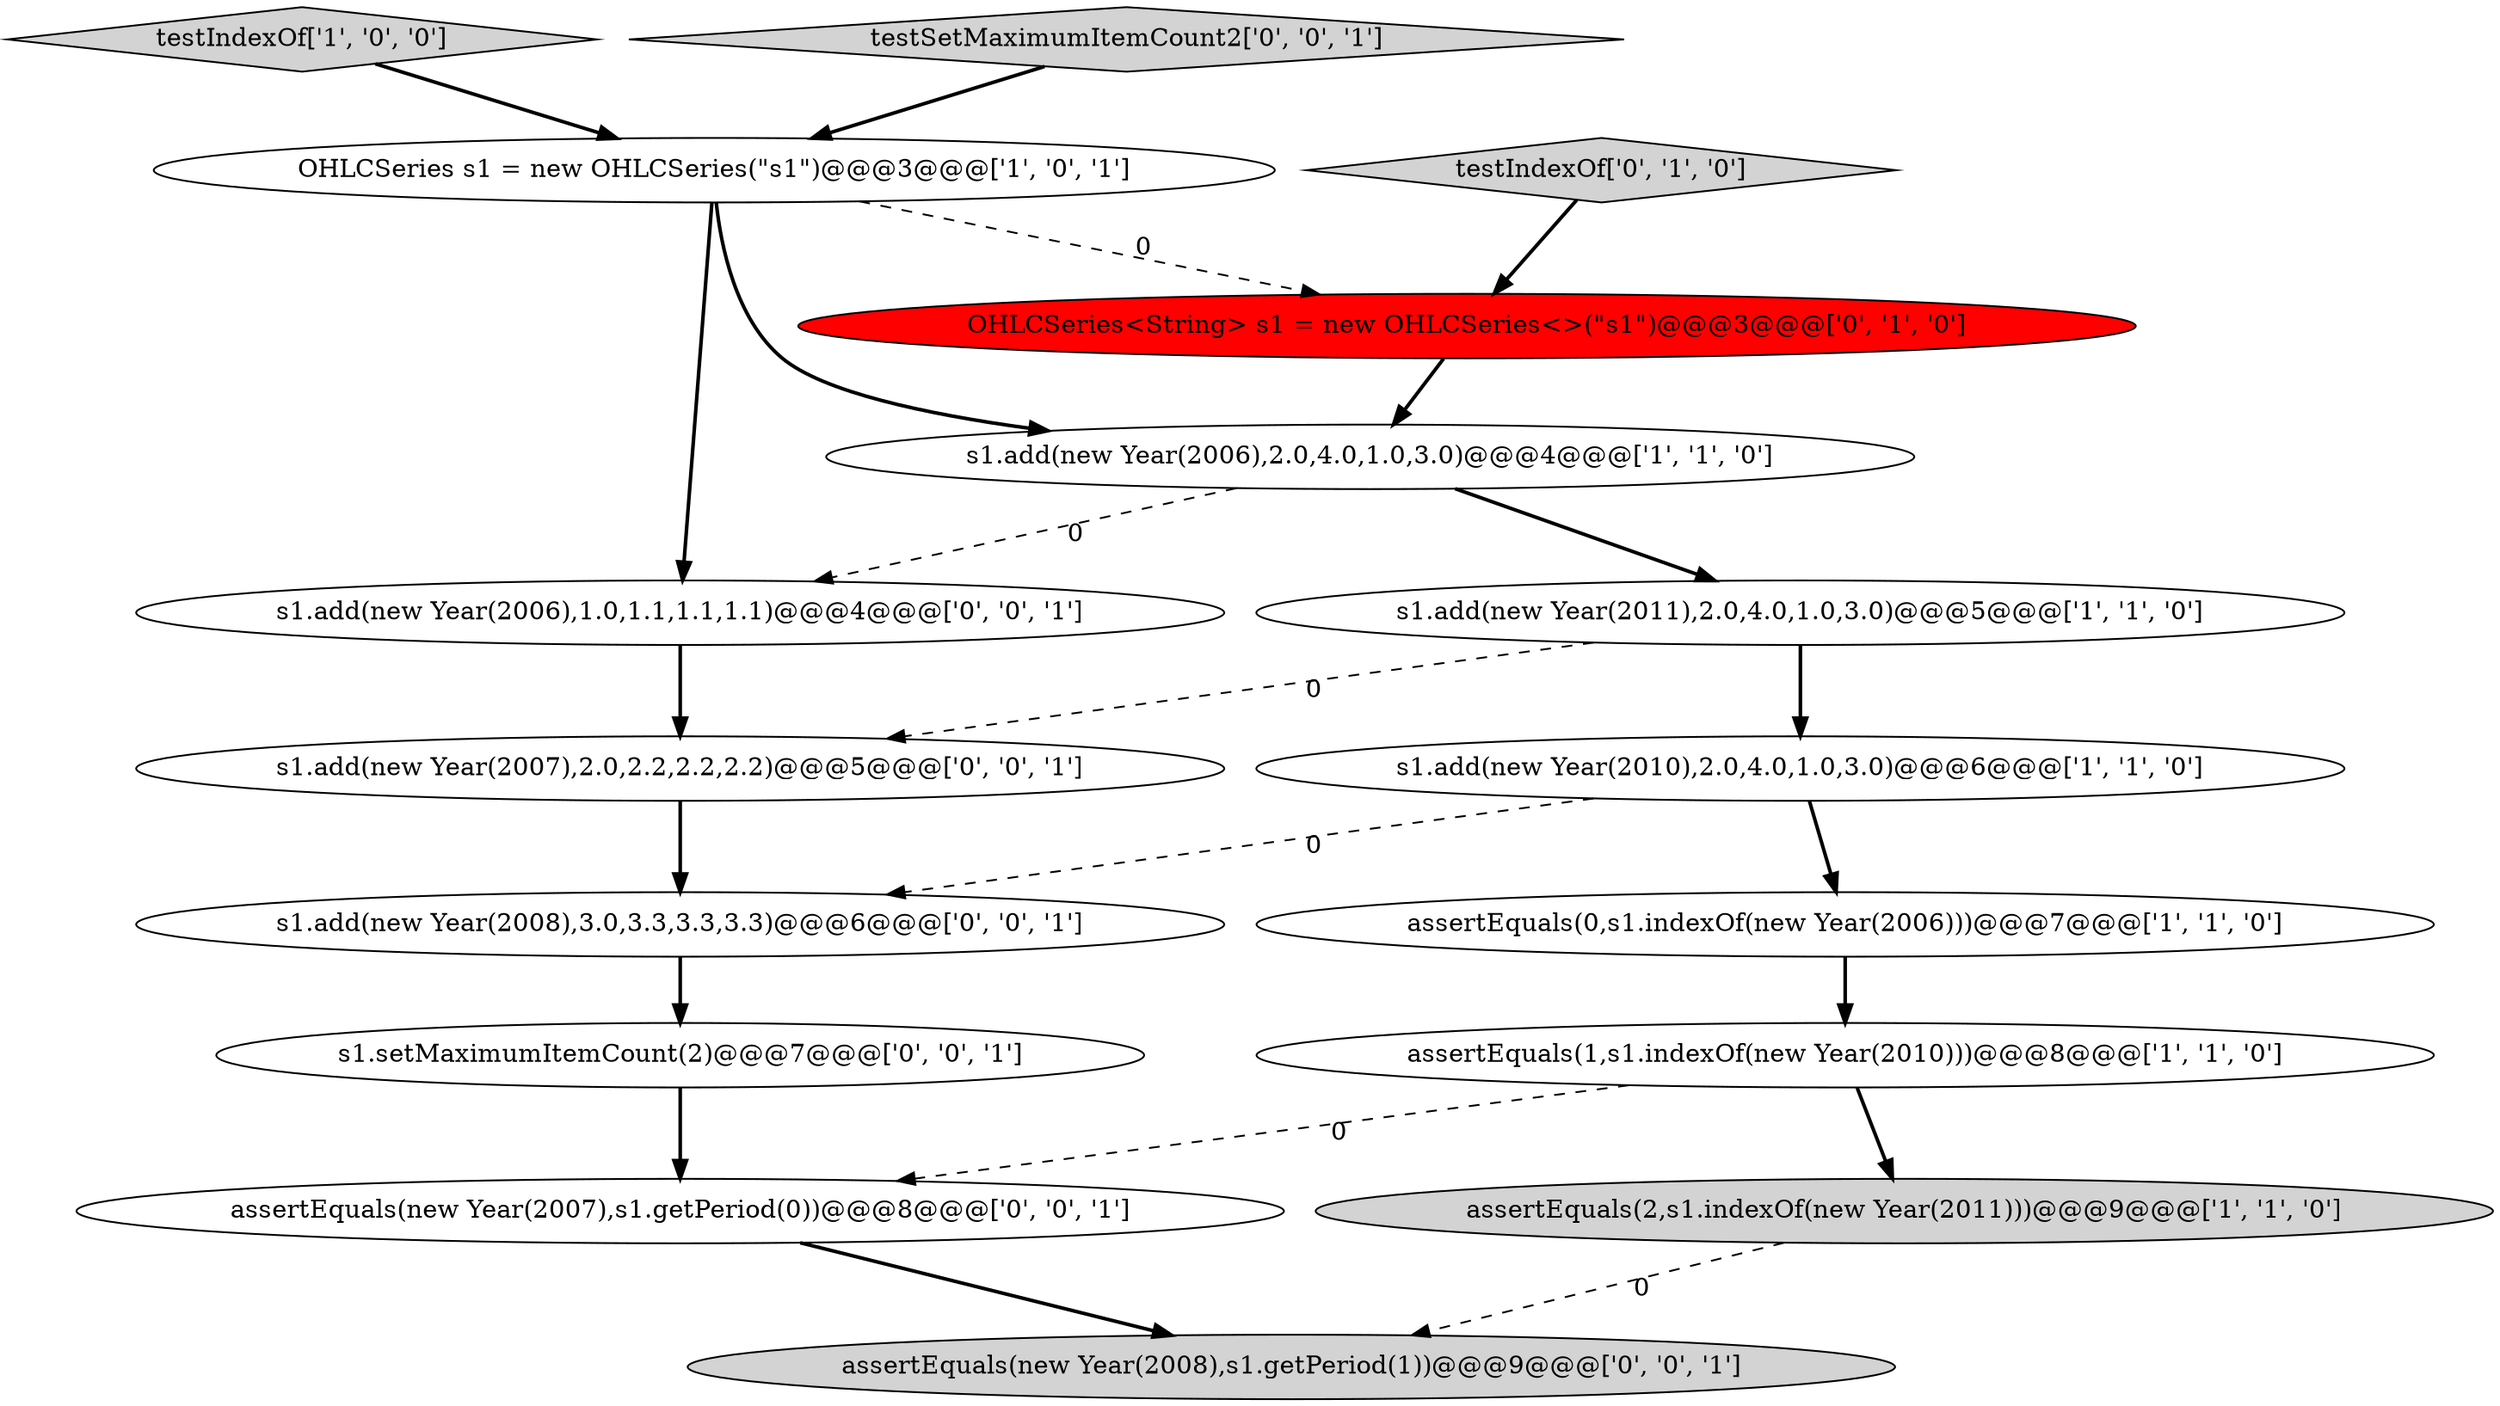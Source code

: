 digraph {
15 [style = filled, label = "assertEquals(new Year(2008),s1.getPeriod(1))@@@9@@@['0', '0', '1']", fillcolor = lightgray, shape = ellipse image = "AAA0AAABBB3BBB"];
8 [style = filled, label = "testIndexOf['0', '1', '0']", fillcolor = lightgray, shape = diamond image = "AAA0AAABBB2BBB"];
5 [style = filled, label = "assertEquals(1,s1.indexOf(new Year(2010)))@@@8@@@['1', '1', '0']", fillcolor = white, shape = ellipse image = "AAA0AAABBB1BBB"];
0 [style = filled, label = "assertEquals(0,s1.indexOf(new Year(2006)))@@@7@@@['1', '1', '0']", fillcolor = white, shape = ellipse image = "AAA0AAABBB1BBB"];
4 [style = filled, label = "s1.add(new Year(2011),2.0,4.0,1.0,3.0)@@@5@@@['1', '1', '0']", fillcolor = white, shape = ellipse image = "AAA0AAABBB1BBB"];
13 [style = filled, label = "assertEquals(new Year(2007),s1.getPeriod(0))@@@8@@@['0', '0', '1']", fillcolor = white, shape = ellipse image = "AAA0AAABBB3BBB"];
16 [style = filled, label = "s1.add(new Year(2006),1.0,1.1,1.1,1.1)@@@4@@@['0', '0', '1']", fillcolor = white, shape = ellipse image = "AAA0AAABBB3BBB"];
7 [style = filled, label = "assertEquals(2,s1.indexOf(new Year(2011)))@@@9@@@['1', '1', '0']", fillcolor = lightgray, shape = ellipse image = "AAA0AAABBB1BBB"];
3 [style = filled, label = "testIndexOf['1', '0', '0']", fillcolor = lightgray, shape = diamond image = "AAA0AAABBB1BBB"];
9 [style = filled, label = "OHLCSeries<String> s1 = new OHLCSeries<>(\"s1\")@@@3@@@['0', '1', '0']", fillcolor = red, shape = ellipse image = "AAA1AAABBB2BBB"];
2 [style = filled, label = "s1.add(new Year(2010),2.0,4.0,1.0,3.0)@@@6@@@['1', '1', '0']", fillcolor = white, shape = ellipse image = "AAA0AAABBB1BBB"];
10 [style = filled, label = "s1.setMaximumItemCount(2)@@@7@@@['0', '0', '1']", fillcolor = white, shape = ellipse image = "AAA0AAABBB3BBB"];
11 [style = filled, label = "testSetMaximumItemCount2['0', '0', '1']", fillcolor = lightgray, shape = diamond image = "AAA0AAABBB3BBB"];
12 [style = filled, label = "s1.add(new Year(2008),3.0,3.3,3.3,3.3)@@@6@@@['0', '0', '1']", fillcolor = white, shape = ellipse image = "AAA0AAABBB3BBB"];
14 [style = filled, label = "s1.add(new Year(2007),2.0,2.2,2.2,2.2)@@@5@@@['0', '0', '1']", fillcolor = white, shape = ellipse image = "AAA0AAABBB3BBB"];
1 [style = filled, label = "OHLCSeries s1 = new OHLCSeries(\"s1\")@@@3@@@['1', '0', '1']", fillcolor = white, shape = ellipse image = "AAA0AAABBB1BBB"];
6 [style = filled, label = "s1.add(new Year(2006),2.0,4.0,1.0,3.0)@@@4@@@['1', '1', '0']", fillcolor = white, shape = ellipse image = "AAA0AAABBB1BBB"];
5->13 [style = dashed, label="0"];
3->1 [style = bold, label=""];
11->1 [style = bold, label=""];
1->9 [style = dashed, label="0"];
4->2 [style = bold, label=""];
9->6 [style = bold, label=""];
6->4 [style = bold, label=""];
2->12 [style = dashed, label="0"];
2->0 [style = bold, label=""];
1->6 [style = bold, label=""];
12->10 [style = bold, label=""];
6->16 [style = dashed, label="0"];
10->13 [style = bold, label=""];
1->16 [style = bold, label=""];
14->12 [style = bold, label=""];
8->9 [style = bold, label=""];
7->15 [style = dashed, label="0"];
5->7 [style = bold, label=""];
16->14 [style = bold, label=""];
4->14 [style = dashed, label="0"];
13->15 [style = bold, label=""];
0->5 [style = bold, label=""];
}

